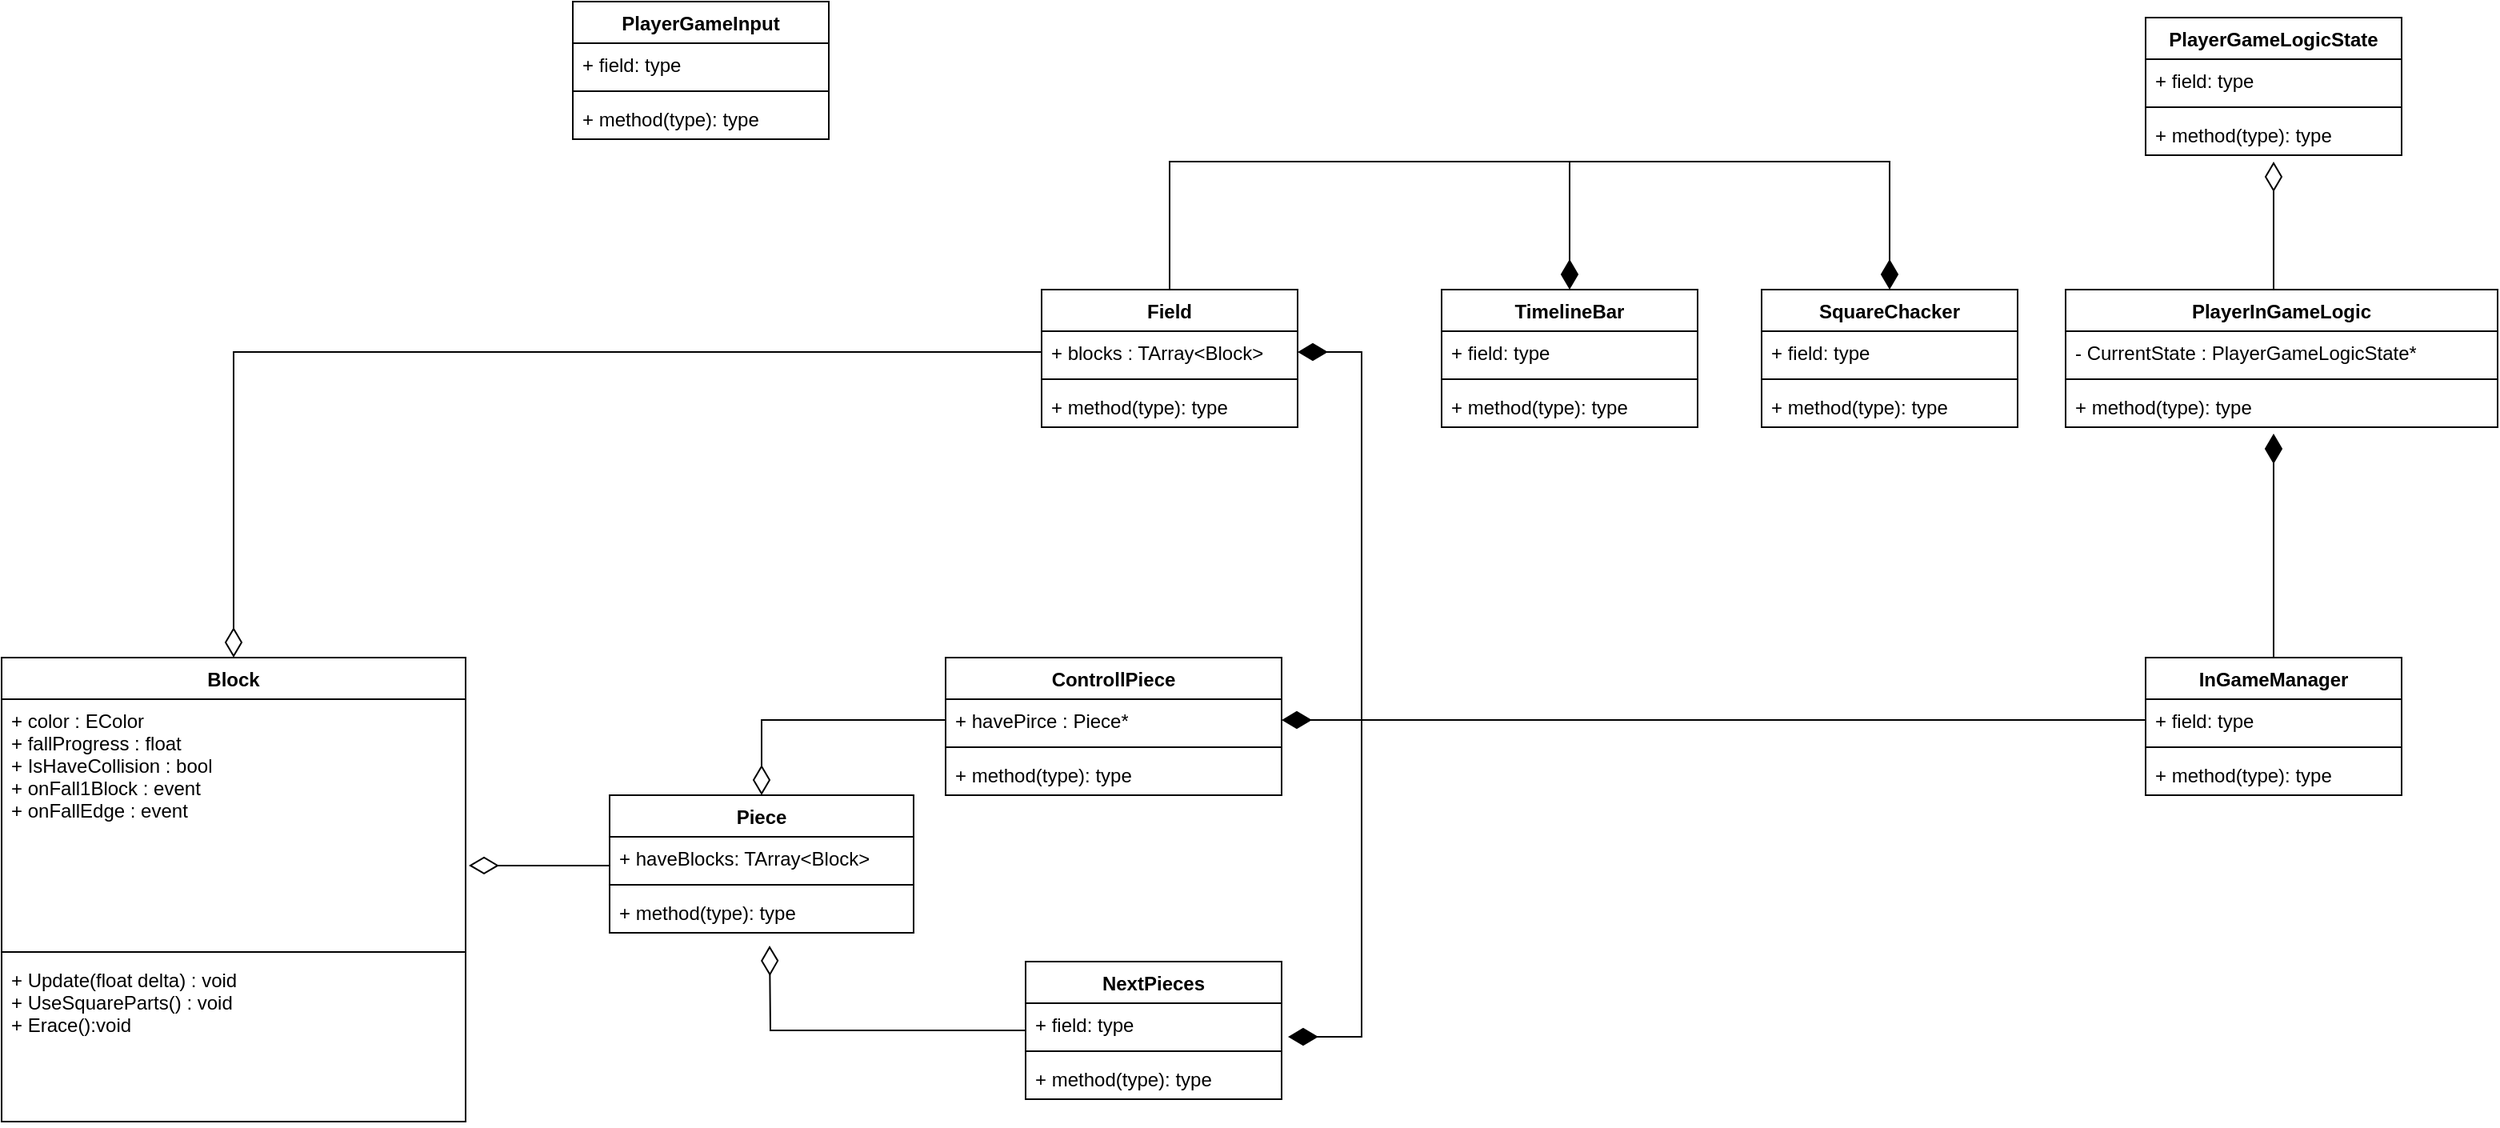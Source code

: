 <mxfile version="21.2.1" type="device">
  <diagram id="D0XWlHCJQUoisnv8UVIx" name="ページ1">
    <mxGraphModel dx="1418" dy="1989" grid="1" gridSize="10" guides="1" tooltips="1" connect="1" arrows="1" fold="1" page="1" pageScale="1" pageWidth="827" pageHeight="1169" math="0" shadow="0">
      <root>
        <mxCell id="0" />
        <mxCell id="1" parent="0" />
        <mxCell id="qWLIcdCoABAimz0KrmdH-1" value="Block" style="swimlane;fontStyle=1;align=center;verticalAlign=top;childLayout=stackLayout;horizontal=1;startSize=26;horizontalStack=0;resizeParent=1;resizeParentMax=0;resizeLast=0;collapsible=1;marginBottom=0;" parent="1" vertex="1">
          <mxGeometry x="310" y="250" width="290" height="290" as="geometry" />
        </mxCell>
        <mxCell id="qWLIcdCoABAimz0KrmdH-2" value="+ color : EColor&#xa;+ fallProgress : float&#xa;+ IsHaveCollision : bool&#xa;+ onFall1Block : event&#xa;+ onFallEdge : event" style="text;strokeColor=none;fillColor=none;align=left;verticalAlign=top;spacingLeft=4;spacingRight=4;overflow=hidden;rotatable=0;points=[[0,0.5],[1,0.5]];portConstraint=eastwest;" parent="qWLIcdCoABAimz0KrmdH-1" vertex="1">
          <mxGeometry y="26" width="290" height="154" as="geometry" />
        </mxCell>
        <mxCell id="qWLIcdCoABAimz0KrmdH-3" value="" style="line;strokeWidth=1;fillColor=none;align=left;verticalAlign=middle;spacingTop=-1;spacingLeft=3;spacingRight=3;rotatable=0;labelPosition=right;points=[];portConstraint=eastwest;strokeColor=inherit;" parent="qWLIcdCoABAimz0KrmdH-1" vertex="1">
          <mxGeometry y="180" width="290" height="8" as="geometry" />
        </mxCell>
        <mxCell id="qWLIcdCoABAimz0KrmdH-4" value="+ Update(float delta) : void&#xa;+ UseSquareParts() : void&#xa;+ Erace():void" style="text;strokeColor=none;fillColor=none;align=left;verticalAlign=top;spacingLeft=4;spacingRight=4;overflow=hidden;rotatable=0;points=[[0,0.5],[1,0.5]];portConstraint=eastwest;" parent="qWLIcdCoABAimz0KrmdH-1" vertex="1">
          <mxGeometry y="188" width="290" height="102" as="geometry" />
        </mxCell>
        <mxCell id="RK6A8tYWmIUquvXgsNGv-12" style="edgeStyle=orthogonalEdgeStyle;rounded=0;orthogonalLoop=1;jettySize=auto;html=1;entryX=0.5;entryY=0;entryDx=0;entryDy=0;endArrow=diamondThin;endFill=1;startSize=16;endSize=16;" edge="1" parent="1" source="qWLIcdCoABAimz0KrmdH-5" target="RK6A8tYWmIUquvXgsNGv-1">
          <mxGeometry relative="1" as="geometry">
            <Array as="points">
              <mxPoint x="1040" y="-60" />
              <mxPoint x="1490" y="-60" />
            </Array>
          </mxGeometry>
        </mxCell>
        <mxCell id="RK6A8tYWmIUquvXgsNGv-13" style="edgeStyle=orthogonalEdgeStyle;rounded=0;orthogonalLoop=1;jettySize=auto;html=1;entryX=0.5;entryY=0;entryDx=0;entryDy=0;endSize=16;endArrow=diamondThin;endFill=1;" edge="1" parent="1" source="qWLIcdCoABAimz0KrmdH-5" target="RK6A8tYWmIUquvXgsNGv-5">
          <mxGeometry relative="1" as="geometry">
            <Array as="points">
              <mxPoint x="1040" y="-60" />
              <mxPoint x="1290" y="-60" />
            </Array>
          </mxGeometry>
        </mxCell>
        <mxCell id="qWLIcdCoABAimz0KrmdH-5" value="Field" style="swimlane;fontStyle=1;align=center;verticalAlign=top;childLayout=stackLayout;horizontal=1;startSize=26;horizontalStack=0;resizeParent=1;resizeParentMax=0;resizeLast=0;collapsible=1;marginBottom=0;" parent="1" vertex="1">
          <mxGeometry x="960" y="20" width="160" height="86" as="geometry" />
        </mxCell>
        <mxCell id="qWLIcdCoABAimz0KrmdH-6" value="+ blocks : TArray&lt;Block&gt;" style="text;strokeColor=none;fillColor=none;align=left;verticalAlign=top;spacingLeft=4;spacingRight=4;overflow=hidden;rotatable=0;points=[[0,0.5],[1,0.5]];portConstraint=eastwest;" parent="qWLIcdCoABAimz0KrmdH-5" vertex="1">
          <mxGeometry y="26" width="160" height="26" as="geometry" />
        </mxCell>
        <mxCell id="qWLIcdCoABAimz0KrmdH-7" value="" style="line;strokeWidth=1;fillColor=none;align=left;verticalAlign=middle;spacingTop=-1;spacingLeft=3;spacingRight=3;rotatable=0;labelPosition=right;points=[];portConstraint=eastwest;strokeColor=inherit;" parent="qWLIcdCoABAimz0KrmdH-5" vertex="1">
          <mxGeometry y="52" width="160" height="8" as="geometry" />
        </mxCell>
        <mxCell id="qWLIcdCoABAimz0KrmdH-8" value="+ method(type): type" style="text;strokeColor=none;fillColor=none;align=left;verticalAlign=top;spacingLeft=4;spacingRight=4;overflow=hidden;rotatable=0;points=[[0,0.5],[1,0.5]];portConstraint=eastwest;" parent="qWLIcdCoABAimz0KrmdH-5" vertex="1">
          <mxGeometry y="60" width="160" height="26" as="geometry" />
        </mxCell>
        <mxCell id="f2ziRyXbHSZgRYPEWzMf-6" value="ControllPiece" style="swimlane;fontStyle=1;align=center;verticalAlign=top;childLayout=stackLayout;horizontal=1;startSize=26;horizontalStack=0;resizeParent=1;resizeParentMax=0;resizeLast=0;collapsible=1;marginBottom=0;whiteSpace=wrap;html=1;" parent="1" vertex="1">
          <mxGeometry x="900" y="250" width="210" height="86" as="geometry" />
        </mxCell>
        <mxCell id="f2ziRyXbHSZgRYPEWzMf-7" value="+ havePirce : Piece*" style="text;strokeColor=none;fillColor=none;align=left;verticalAlign=top;spacingLeft=4;spacingRight=4;overflow=hidden;rotatable=0;points=[[0,0.5],[1,0.5]];portConstraint=eastwest;whiteSpace=wrap;html=1;" parent="f2ziRyXbHSZgRYPEWzMf-6" vertex="1">
          <mxGeometry y="26" width="210" height="26" as="geometry" />
        </mxCell>
        <mxCell id="f2ziRyXbHSZgRYPEWzMf-8" value="" style="line;strokeWidth=1;fillColor=none;align=left;verticalAlign=middle;spacingTop=-1;spacingLeft=3;spacingRight=3;rotatable=0;labelPosition=right;points=[];portConstraint=eastwest;strokeColor=inherit;" parent="f2ziRyXbHSZgRYPEWzMf-6" vertex="1">
          <mxGeometry y="52" width="210" height="8" as="geometry" />
        </mxCell>
        <mxCell id="f2ziRyXbHSZgRYPEWzMf-9" value="+ method(type): type" style="text;strokeColor=none;fillColor=none;align=left;verticalAlign=top;spacingLeft=4;spacingRight=4;overflow=hidden;rotatable=0;points=[[0,0.5],[1,0.5]];portConstraint=eastwest;whiteSpace=wrap;html=1;" parent="f2ziRyXbHSZgRYPEWzMf-6" vertex="1">
          <mxGeometry y="60" width="210" height="26" as="geometry" />
        </mxCell>
        <mxCell id="f2ziRyXbHSZgRYPEWzMf-25" style="edgeStyle=orthogonalEdgeStyle;rounded=0;orthogonalLoop=1;jettySize=auto;html=1;endArrow=diamondThin;endFill=1;endSize=16;" parent="1" source="f2ziRyXbHSZgRYPEWzMf-11" edge="1">
          <mxGeometry relative="1" as="geometry">
            <mxPoint x="1730" y="110" as="targetPoint" />
          </mxGeometry>
        </mxCell>
        <mxCell id="f2ziRyXbHSZgRYPEWzMf-11" value="InGameManager" style="swimlane;fontStyle=1;align=center;verticalAlign=top;childLayout=stackLayout;horizontal=1;startSize=26;horizontalStack=0;resizeParent=1;resizeParentMax=0;resizeLast=0;collapsible=1;marginBottom=0;whiteSpace=wrap;html=1;" parent="1" vertex="1">
          <mxGeometry x="1650" y="250" width="160" height="86" as="geometry" />
        </mxCell>
        <mxCell id="f2ziRyXbHSZgRYPEWzMf-12" value="+ field: type" style="text;strokeColor=none;fillColor=none;align=left;verticalAlign=top;spacingLeft=4;spacingRight=4;overflow=hidden;rotatable=0;points=[[0,0.5],[1,0.5]];portConstraint=eastwest;whiteSpace=wrap;html=1;" parent="f2ziRyXbHSZgRYPEWzMf-11" vertex="1">
          <mxGeometry y="26" width="160" height="26" as="geometry" />
        </mxCell>
        <mxCell id="f2ziRyXbHSZgRYPEWzMf-13" value="" style="line;strokeWidth=1;fillColor=none;align=left;verticalAlign=middle;spacingTop=-1;spacingLeft=3;spacingRight=3;rotatable=0;labelPosition=right;points=[];portConstraint=eastwest;strokeColor=inherit;" parent="f2ziRyXbHSZgRYPEWzMf-11" vertex="1">
          <mxGeometry y="52" width="160" height="8" as="geometry" />
        </mxCell>
        <mxCell id="f2ziRyXbHSZgRYPEWzMf-14" value="+ method(type): type" style="text;strokeColor=none;fillColor=none;align=left;verticalAlign=top;spacingLeft=4;spacingRight=4;overflow=hidden;rotatable=0;points=[[0,0.5],[1,0.5]];portConstraint=eastwest;whiteSpace=wrap;html=1;" parent="f2ziRyXbHSZgRYPEWzMf-11" vertex="1">
          <mxGeometry y="60" width="160" height="26" as="geometry" />
        </mxCell>
        <mxCell id="f2ziRyXbHSZgRYPEWzMf-15" value="PlayerGameInput" style="swimlane;fontStyle=1;align=center;verticalAlign=top;childLayout=stackLayout;horizontal=1;startSize=26;horizontalStack=0;resizeParent=1;resizeParentMax=0;resizeLast=0;collapsible=1;marginBottom=0;whiteSpace=wrap;html=1;" parent="1" vertex="1">
          <mxGeometry x="667" y="-160" width="160" height="86" as="geometry" />
        </mxCell>
        <mxCell id="f2ziRyXbHSZgRYPEWzMf-16" value="+ field: type" style="text;strokeColor=none;fillColor=none;align=left;verticalAlign=top;spacingLeft=4;spacingRight=4;overflow=hidden;rotatable=0;points=[[0,0.5],[1,0.5]];portConstraint=eastwest;whiteSpace=wrap;html=1;" parent="f2ziRyXbHSZgRYPEWzMf-15" vertex="1">
          <mxGeometry y="26" width="160" height="26" as="geometry" />
        </mxCell>
        <mxCell id="f2ziRyXbHSZgRYPEWzMf-17" value="" style="line;strokeWidth=1;fillColor=none;align=left;verticalAlign=middle;spacingTop=-1;spacingLeft=3;spacingRight=3;rotatable=0;labelPosition=right;points=[];portConstraint=eastwest;strokeColor=inherit;" parent="f2ziRyXbHSZgRYPEWzMf-15" vertex="1">
          <mxGeometry y="52" width="160" height="8" as="geometry" />
        </mxCell>
        <mxCell id="f2ziRyXbHSZgRYPEWzMf-18" value="+ method(type): type" style="text;strokeColor=none;fillColor=none;align=left;verticalAlign=top;spacingLeft=4;spacingRight=4;overflow=hidden;rotatable=0;points=[[0,0.5],[1,0.5]];portConstraint=eastwest;whiteSpace=wrap;html=1;" parent="f2ziRyXbHSZgRYPEWzMf-15" vertex="1">
          <mxGeometry y="60" width="160" height="26" as="geometry" />
        </mxCell>
        <mxCell id="f2ziRyXbHSZgRYPEWzMf-30" style="edgeStyle=orthogonalEdgeStyle;rounded=0;orthogonalLoop=1;jettySize=auto;html=1;endSize=16;endArrow=diamondThin;endFill=0;" parent="1" source="f2ziRyXbHSZgRYPEWzMf-19" edge="1">
          <mxGeometry relative="1" as="geometry">
            <mxPoint x="1730" y="-60" as="targetPoint" />
            <Array as="points">
              <mxPoint x="1730" />
              <mxPoint x="1730" />
            </Array>
          </mxGeometry>
        </mxCell>
        <mxCell id="f2ziRyXbHSZgRYPEWzMf-19" value="PlayerInGameLogic" style="swimlane;fontStyle=1;align=center;verticalAlign=top;childLayout=stackLayout;horizontal=1;startSize=26;horizontalStack=0;resizeParent=1;resizeParentMax=0;resizeLast=0;collapsible=1;marginBottom=0;whiteSpace=wrap;html=1;" parent="1" vertex="1">
          <mxGeometry x="1600" y="20" width="270" height="86" as="geometry" />
        </mxCell>
        <mxCell id="f2ziRyXbHSZgRYPEWzMf-20" value="- CurrentState : PlayerGameLogicState*" style="text;strokeColor=none;fillColor=none;align=left;verticalAlign=top;spacingLeft=4;spacingRight=4;overflow=hidden;rotatable=0;points=[[0,0.5],[1,0.5]];portConstraint=eastwest;whiteSpace=wrap;html=1;" parent="f2ziRyXbHSZgRYPEWzMf-19" vertex="1">
          <mxGeometry y="26" width="270" height="26" as="geometry" />
        </mxCell>
        <mxCell id="f2ziRyXbHSZgRYPEWzMf-21" value="" style="line;strokeWidth=1;fillColor=none;align=left;verticalAlign=middle;spacingTop=-1;spacingLeft=3;spacingRight=3;rotatable=0;labelPosition=right;points=[];portConstraint=eastwest;strokeColor=inherit;" parent="f2ziRyXbHSZgRYPEWzMf-19" vertex="1">
          <mxGeometry y="52" width="270" height="8" as="geometry" />
        </mxCell>
        <mxCell id="f2ziRyXbHSZgRYPEWzMf-22" value="+ method(type): type" style="text;strokeColor=none;fillColor=none;align=left;verticalAlign=top;spacingLeft=4;spacingRight=4;overflow=hidden;rotatable=0;points=[[0,0.5],[1,0.5]];portConstraint=eastwest;whiteSpace=wrap;html=1;" parent="f2ziRyXbHSZgRYPEWzMf-19" vertex="1">
          <mxGeometry y="60" width="270" height="26" as="geometry" />
        </mxCell>
        <mxCell id="f2ziRyXbHSZgRYPEWzMf-26" value="PlayerGameLogicState" style="swimlane;fontStyle=1;align=center;verticalAlign=top;childLayout=stackLayout;horizontal=1;startSize=26;horizontalStack=0;resizeParent=1;resizeParentMax=0;resizeLast=0;collapsible=1;marginBottom=0;whiteSpace=wrap;html=1;" parent="1" vertex="1">
          <mxGeometry x="1650" y="-150" width="160" height="86" as="geometry" />
        </mxCell>
        <mxCell id="f2ziRyXbHSZgRYPEWzMf-27" value="+ field: type" style="text;strokeColor=none;fillColor=none;align=left;verticalAlign=top;spacingLeft=4;spacingRight=4;overflow=hidden;rotatable=0;points=[[0,0.5],[1,0.5]];portConstraint=eastwest;whiteSpace=wrap;html=1;" parent="f2ziRyXbHSZgRYPEWzMf-26" vertex="1">
          <mxGeometry y="26" width="160" height="26" as="geometry" />
        </mxCell>
        <mxCell id="f2ziRyXbHSZgRYPEWzMf-28" value="" style="line;strokeWidth=1;fillColor=none;align=left;verticalAlign=middle;spacingTop=-1;spacingLeft=3;spacingRight=3;rotatable=0;labelPosition=right;points=[];portConstraint=eastwest;strokeColor=inherit;" parent="f2ziRyXbHSZgRYPEWzMf-26" vertex="1">
          <mxGeometry y="52" width="160" height="8" as="geometry" />
        </mxCell>
        <mxCell id="f2ziRyXbHSZgRYPEWzMf-29" value="+ method(type): type" style="text;strokeColor=none;fillColor=none;align=left;verticalAlign=top;spacingLeft=4;spacingRight=4;overflow=hidden;rotatable=0;points=[[0,0.5],[1,0.5]];portConstraint=eastwest;whiteSpace=wrap;html=1;" parent="f2ziRyXbHSZgRYPEWzMf-26" vertex="1">
          <mxGeometry y="60" width="160" height="26" as="geometry" />
        </mxCell>
        <mxCell id="f2ziRyXbHSZgRYPEWzMf-54" style="edgeStyle=orthogonalEdgeStyle;rounded=0;orthogonalLoop=1;jettySize=auto;html=1;endSize=16;endArrow=diamondThin;endFill=0;" parent="1" source="f2ziRyXbHSZgRYPEWzMf-33" edge="1">
          <mxGeometry relative="1" as="geometry">
            <mxPoint x="790" y="430" as="targetPoint" />
          </mxGeometry>
        </mxCell>
        <mxCell id="f2ziRyXbHSZgRYPEWzMf-33" value="NextPieces" style="swimlane;fontStyle=1;align=center;verticalAlign=top;childLayout=stackLayout;horizontal=1;startSize=26;horizontalStack=0;resizeParent=1;resizeParentMax=0;resizeLast=0;collapsible=1;marginBottom=0;whiteSpace=wrap;html=1;" parent="1" vertex="1">
          <mxGeometry x="950" y="440" width="160" height="86" as="geometry" />
        </mxCell>
        <mxCell id="f2ziRyXbHSZgRYPEWzMf-34" value="+ field: type" style="text;strokeColor=none;fillColor=none;align=left;verticalAlign=top;spacingLeft=4;spacingRight=4;overflow=hidden;rotatable=0;points=[[0,0.5],[1,0.5]];portConstraint=eastwest;whiteSpace=wrap;html=1;" parent="f2ziRyXbHSZgRYPEWzMf-33" vertex="1">
          <mxGeometry y="26" width="160" height="26" as="geometry" />
        </mxCell>
        <mxCell id="f2ziRyXbHSZgRYPEWzMf-35" value="" style="line;strokeWidth=1;fillColor=none;align=left;verticalAlign=middle;spacingTop=-1;spacingLeft=3;spacingRight=3;rotatable=0;labelPosition=right;points=[];portConstraint=eastwest;strokeColor=inherit;" parent="f2ziRyXbHSZgRYPEWzMf-33" vertex="1">
          <mxGeometry y="52" width="160" height="8" as="geometry" />
        </mxCell>
        <mxCell id="f2ziRyXbHSZgRYPEWzMf-36" value="+ method(type): type" style="text;strokeColor=none;fillColor=none;align=left;verticalAlign=top;spacingLeft=4;spacingRight=4;overflow=hidden;rotatable=0;points=[[0,0.5],[1,0.5]];portConstraint=eastwest;whiteSpace=wrap;html=1;" parent="f2ziRyXbHSZgRYPEWzMf-33" vertex="1">
          <mxGeometry y="60" width="160" height="26" as="geometry" />
        </mxCell>
        <mxCell id="f2ziRyXbHSZgRYPEWzMf-38" style="edgeStyle=orthogonalEdgeStyle;rounded=0;orthogonalLoop=1;jettySize=auto;html=1;entryX=1;entryY=0.5;entryDx=0;entryDy=0;endSize=16;endArrow=diamondThin;endFill=1;" parent="1" source="f2ziRyXbHSZgRYPEWzMf-12" target="qWLIcdCoABAimz0KrmdH-6" edge="1">
          <mxGeometry relative="1" as="geometry">
            <Array as="points">
              <mxPoint x="1160" y="289" />
              <mxPoint x="1160" y="59" />
            </Array>
          </mxGeometry>
        </mxCell>
        <mxCell id="f2ziRyXbHSZgRYPEWzMf-40" style="edgeStyle=orthogonalEdgeStyle;rounded=0;orthogonalLoop=1;jettySize=auto;html=1;exitX=0;exitY=0.5;exitDx=0;exitDy=0;endArrow=diamondThin;endFill=1;endSize=16;" parent="1" source="f2ziRyXbHSZgRYPEWzMf-12" target="f2ziRyXbHSZgRYPEWzMf-7" edge="1">
          <mxGeometry relative="1" as="geometry" />
        </mxCell>
        <mxCell id="f2ziRyXbHSZgRYPEWzMf-41" style="edgeStyle=orthogonalEdgeStyle;rounded=0;orthogonalLoop=1;jettySize=auto;html=1;entryX=1.025;entryY=0.808;entryDx=0;entryDy=0;entryPerimeter=0;endArrow=diamondThin;endFill=1;endSize=16;" parent="1" source="f2ziRyXbHSZgRYPEWzMf-12" target="f2ziRyXbHSZgRYPEWzMf-34" edge="1">
          <mxGeometry relative="1" as="geometry">
            <Array as="points">
              <mxPoint x="1160" y="289" />
              <mxPoint x="1160" y="487" />
            </Array>
          </mxGeometry>
        </mxCell>
        <mxCell id="f2ziRyXbHSZgRYPEWzMf-52" style="edgeStyle=orthogonalEdgeStyle;rounded=0;orthogonalLoop=1;jettySize=auto;html=1;entryX=1.007;entryY=0.675;entryDx=0;entryDy=0;entryPerimeter=0;endArrow=diamondThin;endFill=0;endSize=16;" parent="1" source="f2ziRyXbHSZgRYPEWzMf-42" target="qWLIcdCoABAimz0KrmdH-2" edge="1">
          <mxGeometry relative="1" as="geometry">
            <Array as="points">
              <mxPoint x="670" y="380" />
              <mxPoint x="670" y="380" />
            </Array>
          </mxGeometry>
        </mxCell>
        <mxCell id="f2ziRyXbHSZgRYPEWzMf-42" value="Piece" style="swimlane;fontStyle=1;align=center;verticalAlign=top;childLayout=stackLayout;horizontal=1;startSize=26;horizontalStack=0;resizeParent=1;resizeParentMax=0;resizeLast=0;collapsible=1;marginBottom=0;whiteSpace=wrap;html=1;" parent="1" vertex="1">
          <mxGeometry x="690" y="336" width="190" height="86" as="geometry" />
        </mxCell>
        <mxCell id="f2ziRyXbHSZgRYPEWzMf-43" value="+ haveBlocks: TArray&amp;lt;Block&amp;gt;" style="text;strokeColor=none;fillColor=none;align=left;verticalAlign=top;spacingLeft=4;spacingRight=4;overflow=hidden;rotatable=0;points=[[0,0.5],[1,0.5]];portConstraint=eastwest;whiteSpace=wrap;html=1;" parent="f2ziRyXbHSZgRYPEWzMf-42" vertex="1">
          <mxGeometry y="26" width="190" height="26" as="geometry" />
        </mxCell>
        <mxCell id="f2ziRyXbHSZgRYPEWzMf-44" value="" style="line;strokeWidth=1;fillColor=none;align=left;verticalAlign=middle;spacingTop=-1;spacingLeft=3;spacingRight=3;rotatable=0;labelPosition=right;points=[];portConstraint=eastwest;strokeColor=inherit;" parent="f2ziRyXbHSZgRYPEWzMf-42" vertex="1">
          <mxGeometry y="52" width="190" height="8" as="geometry" />
        </mxCell>
        <mxCell id="f2ziRyXbHSZgRYPEWzMf-45" value="+ method(type): type" style="text;strokeColor=none;fillColor=none;align=left;verticalAlign=top;spacingLeft=4;spacingRight=4;overflow=hidden;rotatable=0;points=[[0,0.5],[1,0.5]];portConstraint=eastwest;whiteSpace=wrap;html=1;" parent="f2ziRyXbHSZgRYPEWzMf-42" vertex="1">
          <mxGeometry y="60" width="190" height="26" as="geometry" />
        </mxCell>
        <mxCell id="f2ziRyXbHSZgRYPEWzMf-51" style="edgeStyle=orthogonalEdgeStyle;rounded=0;orthogonalLoop=1;jettySize=auto;html=1;endArrow=diamondThin;endFill=0;endSize=16;" parent="1" source="qWLIcdCoABAimz0KrmdH-6" target="qWLIcdCoABAimz0KrmdH-1" edge="1">
          <mxGeometry relative="1" as="geometry" />
        </mxCell>
        <mxCell id="f2ziRyXbHSZgRYPEWzMf-53" style="edgeStyle=orthogonalEdgeStyle;rounded=0;orthogonalLoop=1;jettySize=auto;html=1;endSize=16;endArrow=diamondThin;endFill=0;" parent="1" source="f2ziRyXbHSZgRYPEWzMf-7" target="f2ziRyXbHSZgRYPEWzMf-42" edge="1">
          <mxGeometry relative="1" as="geometry" />
        </mxCell>
        <mxCell id="RK6A8tYWmIUquvXgsNGv-1" value="SquareChacker" style="swimlane;fontStyle=1;align=center;verticalAlign=top;childLayout=stackLayout;horizontal=1;startSize=26;horizontalStack=0;resizeParent=1;resizeParentMax=0;resizeLast=0;collapsible=1;marginBottom=0;whiteSpace=wrap;html=1;" vertex="1" parent="1">
          <mxGeometry x="1410" y="20" width="160" height="86" as="geometry" />
        </mxCell>
        <mxCell id="RK6A8tYWmIUquvXgsNGv-2" value="+ field: type" style="text;strokeColor=none;fillColor=none;align=left;verticalAlign=top;spacingLeft=4;spacingRight=4;overflow=hidden;rotatable=0;points=[[0,0.5],[1,0.5]];portConstraint=eastwest;whiteSpace=wrap;html=1;" vertex="1" parent="RK6A8tYWmIUquvXgsNGv-1">
          <mxGeometry y="26" width="160" height="26" as="geometry" />
        </mxCell>
        <mxCell id="RK6A8tYWmIUquvXgsNGv-3" value="" style="line;strokeWidth=1;fillColor=none;align=left;verticalAlign=middle;spacingTop=-1;spacingLeft=3;spacingRight=3;rotatable=0;labelPosition=right;points=[];portConstraint=eastwest;strokeColor=inherit;" vertex="1" parent="RK6A8tYWmIUquvXgsNGv-1">
          <mxGeometry y="52" width="160" height="8" as="geometry" />
        </mxCell>
        <mxCell id="RK6A8tYWmIUquvXgsNGv-4" value="+ method(type): type" style="text;strokeColor=none;fillColor=none;align=left;verticalAlign=top;spacingLeft=4;spacingRight=4;overflow=hidden;rotatable=0;points=[[0,0.5],[1,0.5]];portConstraint=eastwest;whiteSpace=wrap;html=1;" vertex="1" parent="RK6A8tYWmIUquvXgsNGv-1">
          <mxGeometry y="60" width="160" height="26" as="geometry" />
        </mxCell>
        <mxCell id="RK6A8tYWmIUquvXgsNGv-5" value="TimelineBar" style="swimlane;fontStyle=1;align=center;verticalAlign=top;childLayout=stackLayout;horizontal=1;startSize=26;horizontalStack=0;resizeParent=1;resizeParentMax=0;resizeLast=0;collapsible=1;marginBottom=0;whiteSpace=wrap;html=1;" vertex="1" parent="1">
          <mxGeometry x="1210" y="20" width="160" height="86" as="geometry" />
        </mxCell>
        <mxCell id="RK6A8tYWmIUquvXgsNGv-6" value="+ field: type" style="text;strokeColor=none;fillColor=none;align=left;verticalAlign=top;spacingLeft=4;spacingRight=4;overflow=hidden;rotatable=0;points=[[0,0.5],[1,0.5]];portConstraint=eastwest;whiteSpace=wrap;html=1;" vertex="1" parent="RK6A8tYWmIUquvXgsNGv-5">
          <mxGeometry y="26" width="160" height="26" as="geometry" />
        </mxCell>
        <mxCell id="RK6A8tYWmIUquvXgsNGv-7" value="" style="line;strokeWidth=1;fillColor=none;align=left;verticalAlign=middle;spacingTop=-1;spacingLeft=3;spacingRight=3;rotatable=0;labelPosition=right;points=[];portConstraint=eastwest;strokeColor=inherit;" vertex="1" parent="RK6A8tYWmIUquvXgsNGv-5">
          <mxGeometry y="52" width="160" height="8" as="geometry" />
        </mxCell>
        <mxCell id="RK6A8tYWmIUquvXgsNGv-8" value="+ method(type): type" style="text;strokeColor=none;fillColor=none;align=left;verticalAlign=top;spacingLeft=4;spacingRight=4;overflow=hidden;rotatable=0;points=[[0,0.5],[1,0.5]];portConstraint=eastwest;whiteSpace=wrap;html=1;" vertex="1" parent="RK6A8tYWmIUquvXgsNGv-5">
          <mxGeometry y="60" width="160" height="26" as="geometry" />
        </mxCell>
      </root>
    </mxGraphModel>
  </diagram>
</mxfile>
